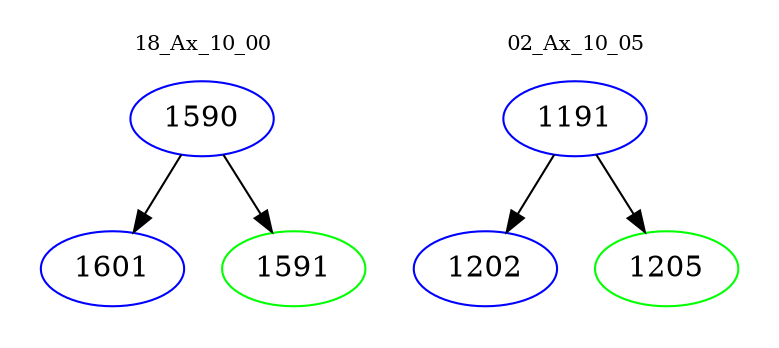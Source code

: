 digraph{
subgraph cluster_0 {
color = white
label = "18_Ax_10_00";
fontsize=10;
T0_1590 [label="1590", color="blue"]
T0_1590 -> T0_1601 [color="black"]
T0_1601 [label="1601", color="blue"]
T0_1590 -> T0_1591 [color="black"]
T0_1591 [label="1591", color="green"]
}
subgraph cluster_1 {
color = white
label = "02_Ax_10_05";
fontsize=10;
T1_1191 [label="1191", color="blue"]
T1_1191 -> T1_1202 [color="black"]
T1_1202 [label="1202", color="blue"]
T1_1191 -> T1_1205 [color="black"]
T1_1205 [label="1205", color="green"]
}
}
